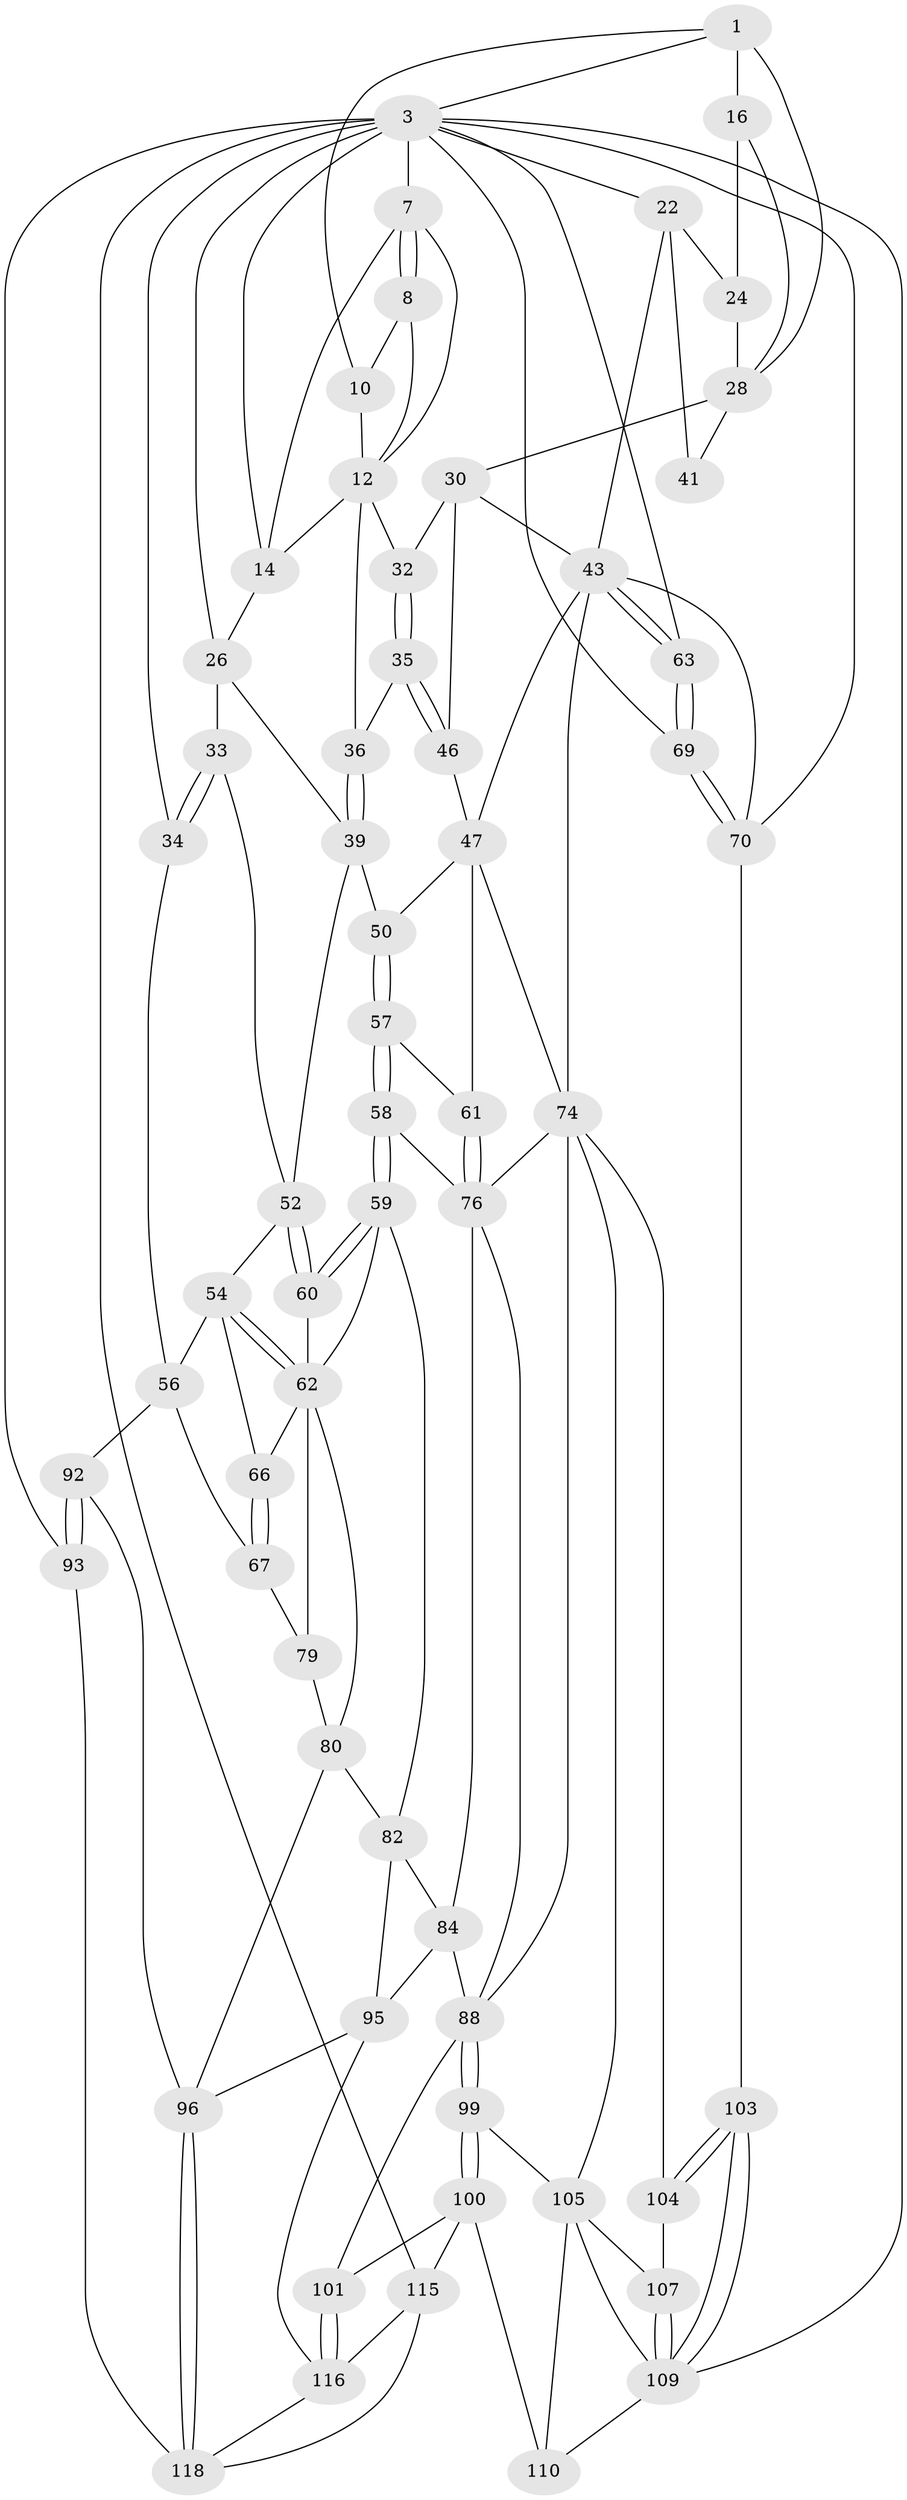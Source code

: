 // original degree distribution, {3: 0.01639344262295082, 4: 0.22131147540983606, 6: 0.20491803278688525, 5: 0.5573770491803278}
// Generated by graph-tools (version 1.1) at 2025/16/03/09/25 04:16:54]
// undirected, 61 vertices, 142 edges
graph export_dot {
graph [start="1"]
  node [color=gray90,style=filled];
  1 [pos="+0.7428199093514783+0",super="+9+2"];
  3 [pos="+1+0",super="+21+4+90"];
  7 [pos="+0.40127924081242206+0",super="+13"];
  8 [pos="+0.5656980854076534+0",super="+11"];
  10 [pos="+0.6578197052550718+0.09468502136236212"];
  12 [pos="+0.5545282809820676+0.07859854718961029",super="+18"];
  14 [pos="+0.4674767641321361+0.13491793751414993",super="+15"];
  16 [pos="+0.8855378928967097+0.006925286822568764",super="+25"];
  22 [pos="+1+0.2483389742405039",super="+23+42"];
  24 [pos="+0.9467940208062706+0.17073281836532886"];
  26 [pos="+0.3067286293955549+0.09934032925625383",super="+37+27"];
  28 [pos="+0.7606765244302264+0.15877315319077928",super="+29"];
  30 [pos="+0.7485192759304153+0.1984800801028144",super="+31"];
  32 [pos="+0.609696049022767+0.1766379574042823"];
  33 [pos="+0.13206863241074318+0.2331123554452619",super="+38"];
  34 [pos="+0+0.27861943548998114"];
  35 [pos="+0.4952705188486906+0.20116561389926355"];
  36 [pos="+0.48503641576845086+0.19955306862791383"];
  39 [pos="+0.43000449614471903+0.25498383644525735",super="+51"];
  41 [pos="+0.8718736124114413+0.2721047735863983"];
  43 [pos="+0.842181946087545+0.37258923838205343",super="+44"];
  46 [pos="+0.6217286055760847+0.3107488660593661"];
  47 [pos="+0.7426284417520642+0.4089182011776532",super="+48"];
  50 [pos="+0.46603987323643087+0.3528670627223843"];
  52 [pos="+0.36457602145952805+0.4106563882859443",super="+53"];
  54 [pos="+0.1957287973697164+0.39414913228903714",super="+55"];
  56 [pos="+0+0.4251118994613155",super="+68"];
  57 [pos="+0.49725674145081217+0.503434183119166"];
  58 [pos="+0.4504450649631504+0.5515236310949279"];
  59 [pos="+0.416497438310923+0.5478667760269685",super="+72"];
  60 [pos="+0.35668795932066144+0.4500558969635294"];
  61 [pos="+0.6119995330572706+0.487372603191439"];
  62 [pos="+0.27475907480510414+0.47449921163889824",super="+64"];
  63 [pos="+1+0.3998157093546858"];
  66 [pos="+0.16279734497087603+0.46496490879814034"];
  67 [pos="+0.08320247273849578+0.6011915279534301"];
  69 [pos="+1+0.5796292246641261"];
  70 [pos="+1+0.5945480855144035",super="+102"];
  74 [pos="+0.8011310392084383+0.6569122324169345",super="+75+86"];
  76 [pos="+0.6267427724481409+0.6050581705529346",super="+77"];
  79 [pos="+0.09298024039160113+0.6097646228428214"];
  80 [pos="+0.2532455825513213+0.6529069188779395",super="+81"];
  82 [pos="+0.35602055760312634+0.6582389291859108",super="+83"];
  84 [pos="+0.4811794134343203+0.7681648842662179",super="+85"];
  88 [pos="+0.6273464530708099+0.6885582064807335",super="+89"];
  92 [pos="+0+0.9092965725628276"];
  93 [pos="+0+1"];
  95 [pos="+0.3352110155103318+0.8166632707120137",super="+98"];
  96 [pos="+0.1929133100748984+0.8257851890784143",super="+97"];
  99 [pos="+0.656980069122017+0.7784339360478493"];
  100 [pos="+0.5625188649127962+0.8066032421464727",super="+111"];
  101 [pos="+0.5472676851154236+0.8030375047059507"];
  103 [pos="+0.8906015556748226+0.7962825824444205"];
  104 [pos="+0.8191094239874245+0.7164579693480891"];
  105 [pos="+0.7087668253684297+0.7730401844929948",super="+108+106"];
  107 [pos="+0.8000150252611095+0.8026780322952975"];
  109 [pos="+0.8656343997825565+0.8510494198958131",super="+112"];
  110 [pos="+0.6769150428573883+0.9334545982358389"];
  115 [pos="+0.567936972254382+0.9403987639154701",super="+121"];
  116 [pos="+0.5540942605017459+0.9255740034417872",super="+117"];
  118 [pos="+0.17762939786516174+0.8844787519003118",super="+119+120"];
  1 -- 16 [weight=2];
  1 -- 10;
  1 -- 28;
  1 -- 3;
  3 -- 22;
  3 -- 63;
  3 -- 34;
  3 -- 7;
  3 -- 93 [weight=2];
  3 -- 14;
  3 -- 26;
  3 -- 69;
  3 -- 70;
  3 -- 109;
  3 -- 115;
  7 -- 8;
  7 -- 8;
  7 -- 12;
  7 -- 14;
  8 -- 10;
  8 -- 12;
  10 -- 12;
  12 -- 32;
  12 -- 36;
  12 -- 14;
  14 -- 26;
  16 -- 24;
  16 -- 28;
  22 -- 24;
  22 -- 41 [weight=2];
  22 -- 43;
  24 -- 28;
  26 -- 33 [weight=2];
  26 -- 39;
  28 -- 41;
  28 -- 30;
  30 -- 32;
  30 -- 46;
  30 -- 43;
  32 -- 35;
  32 -- 35;
  33 -- 34;
  33 -- 34;
  33 -- 52;
  34 -- 56;
  35 -- 36;
  35 -- 46;
  35 -- 46;
  36 -- 39;
  36 -- 39;
  39 -- 50;
  39 -- 52;
  43 -- 63;
  43 -- 63;
  43 -- 70;
  43 -- 74;
  43 -- 47;
  46 -- 47;
  47 -- 74;
  47 -- 50;
  47 -- 61;
  50 -- 57;
  50 -- 57;
  52 -- 60;
  52 -- 60;
  52 -- 54;
  54 -- 62;
  54 -- 62;
  54 -- 56;
  54 -- 66;
  56 -- 67;
  56 -- 92;
  57 -- 58;
  57 -- 58;
  57 -- 61;
  58 -- 59;
  58 -- 59;
  58 -- 76;
  59 -- 60;
  59 -- 60;
  59 -- 82;
  59 -- 62;
  60 -- 62;
  61 -- 76;
  61 -- 76;
  62 -- 80;
  62 -- 66;
  62 -- 79;
  63 -- 69;
  63 -- 69;
  66 -- 67;
  66 -- 67;
  67 -- 79;
  69 -- 70;
  69 -- 70;
  70 -- 103;
  74 -- 76;
  74 -- 104;
  74 -- 105;
  74 -- 88;
  76 -- 84;
  76 -- 88;
  79 -- 80;
  80 -- 82;
  80 -- 96;
  82 -- 95;
  82 -- 84;
  84 -- 88;
  84 -- 95;
  88 -- 99;
  88 -- 99;
  88 -- 101;
  92 -- 93;
  92 -- 93;
  92 -- 96;
  93 -- 118;
  95 -- 96;
  95 -- 116;
  96 -- 118;
  96 -- 118;
  99 -- 100;
  99 -- 100;
  99 -- 105;
  100 -- 101;
  100 -- 115;
  100 -- 110;
  101 -- 116;
  101 -- 116;
  103 -- 104;
  103 -- 104;
  103 -- 109;
  103 -- 109;
  104 -- 107;
  105 -- 107;
  105 -- 110;
  105 -- 109;
  107 -- 109;
  107 -- 109;
  109 -- 110;
  115 -- 116;
  115 -- 118;
  116 -- 118;
}
